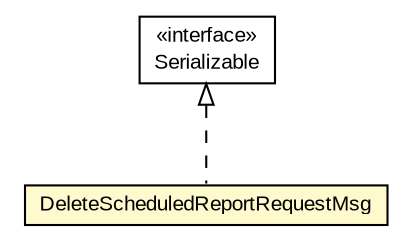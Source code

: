#!/usr/local/bin/dot
#
# Class diagram 
# Generated by UMLGraph version R5_6-24-gf6e263 (http://www.umlgraph.org/)
#

digraph G {
	edge [fontname="arial",fontsize=10,labelfontname="arial",labelfontsize=10];
	node [fontname="arial",fontsize=10,shape=plaintext];
	nodesep=0.25;
	ranksep=0.5;
	// org.miloss.fgsms.services.interfaces.automatedreportingservice.DeleteScheduledReportRequestMsg
	c307596 [label=<<table title="org.miloss.fgsms.services.interfaces.automatedreportingservice.DeleteScheduledReportRequestMsg" border="0" cellborder="1" cellspacing="0" cellpadding="2" port="p" bgcolor="lemonChiffon" href="./DeleteScheduledReportRequestMsg.html">
		<tr><td><table border="0" cellspacing="0" cellpadding="1">
<tr><td align="center" balign="center"> DeleteScheduledReportRequestMsg </td></tr>
		</table></td></tr>
		</table>>, URL="./DeleteScheduledReportRequestMsg.html", fontname="arial", fontcolor="black", fontsize=10.0];
	//org.miloss.fgsms.services.interfaces.automatedreportingservice.DeleteScheduledReportRequestMsg implements java.io.Serializable
	c308571:p -> c307596:p [dir=back,arrowtail=empty,style=dashed];
	// java.io.Serializable
	c308571 [label=<<table title="java.io.Serializable" border="0" cellborder="1" cellspacing="0" cellpadding="2" port="p" href="http://java.sun.com/j2se/1.4.2/docs/api/java/io/Serializable.html">
		<tr><td><table border="0" cellspacing="0" cellpadding="1">
<tr><td align="center" balign="center"> &#171;interface&#187; </td></tr>
<tr><td align="center" balign="center"> Serializable </td></tr>
		</table></td></tr>
		</table>>, URL="http://java.sun.com/j2se/1.4.2/docs/api/java/io/Serializable.html", fontname="arial", fontcolor="black", fontsize=10.0];
}

